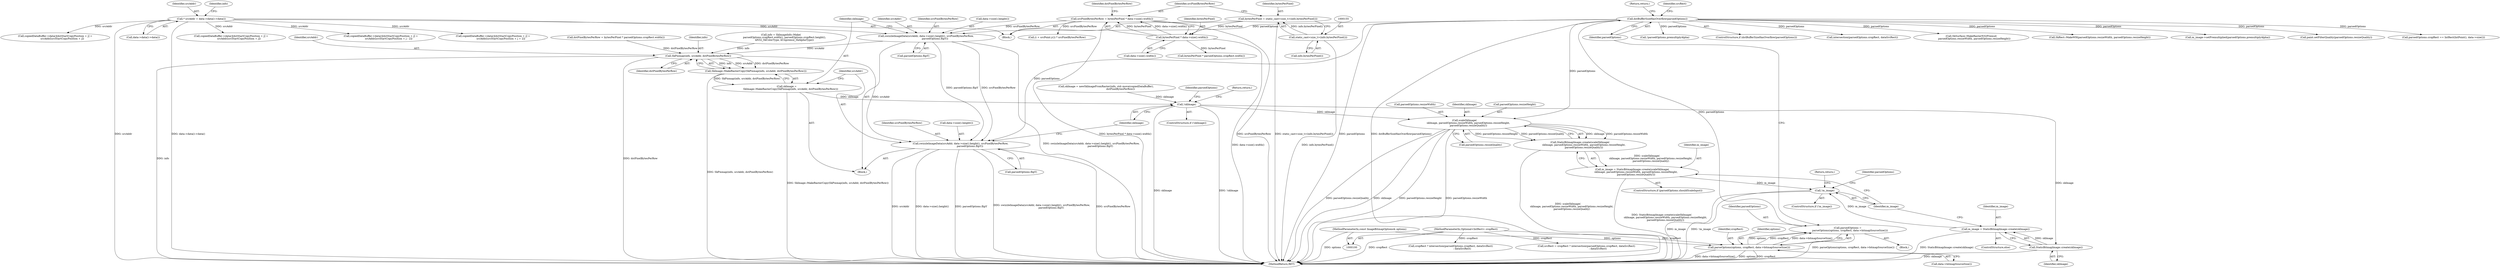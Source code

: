 digraph "1_Chrome_d59a4441697f6253e7dc3f7ae5caad6e5fd2c778@pointer" {
"1000179" [label="(Call,swizzleImageData(srcAddr, data->size().height(), srcPixelBytesPerRow,\n                       parsedOptions.flipY))"];
"1000140" [label="(Call,* srcAddr = data->data()->data())"];
"1000158" [label="(Call,srcPixelBytesPerRow = bytesPerPixel * data->size().width())"];
"1000160" [label="(Call,bytesPerPixel * data->size().width())"];
"1000152" [label="(Call,bytesPerPixel = static_cast<size_t>(info.bytesPerPixel()))"];
"1000154" [label="(Call,static_cast<size_t>(info.bytesPerPixel()))"];
"1000119" [label="(Call,dstBufferSizeHasOverflow(parsedOptions))"];
"1000112" [label="(Call,parsedOptions =\n      parseOptions(options, cropRect, data->bitmapSourceSize()))"];
"1000114" [label="(Call,parseOptions(options, cropRect, data->bitmapSourceSize()))"];
"1000103" [label="(MethodParameterIn,const ImageBitmapOptions& options)"];
"1000102" [label="(MethodParameterIn,Optional<IntRect> cropRect)"];
"1000189" [label="(Call,SkPixmap(info, srcAddr, dstPixelBytesPerRow))"];
"1000188" [label="(Call,SkImage::MakeRasterCopy(SkPixmap(info, srcAddr, dstPixelBytesPerRow)))"];
"1000186" [label="(Call,skImage =\n          SkImage::MakeRasterCopy(SkPixmap(info, srcAddr, dstPixelBytesPerRow)))"];
"1000440" [label="(Call,!skImage)"];
"1000450" [label="(Call,scaleSkImage(\n          skImage, parsedOptions.resizeWidth, parsedOptions.resizeHeight,\n          parsedOptions.resizeQuality))"];
"1000449" [label="(Call,StaticBitmapImage::create(scaleSkImage(\n          skImage, parsedOptions.resizeWidth, parsedOptions.resizeHeight,\n          parsedOptions.resizeQuality)))"];
"1000447" [label="(Call,m_image = StaticBitmapImage::create(scaleSkImage(\n          skImage, parsedOptions.resizeWidth, parsedOptions.resizeHeight,\n          parsedOptions.resizeQuality)))"];
"1000467" [label="(Call,!m_image)"];
"1000464" [label="(Call,StaticBitmapImage::create(skImage))"];
"1000462" [label="(Call,m_image = StaticBitmapImage::create(skImage))"];
"1000193" [label="(Call,swizzleImageData(srcAddr, data->size().height(), srcPixelBytesPerRow,\n                        parsedOptions.flipY))"];
"1000156" [label="(Call,info.bytesPerPixel())"];
"1000116" [label="(Identifier,cropRect)"];
"1000191" [label="(Identifier,srcAddr)"];
"1000461" [label="(ControlStructure,else)"];
"1000161" [label="(Identifier,bytesPerPixel)"];
"1000448" [label="(Identifier,m_image)"];
"1000179" [label="(Call,swizzleImageData(srcAddr, data->size().height(), srcPixelBytesPerRow,\n                       parsedOptions.flipY))"];
"1000394" [label="(Call,copiedDataBuffer->data()[dstStartCopyPosition + j] =\n                    srcAddr[srcStartCopyPosition + j - 2])"];
"1000192" [label="(Identifier,dstPixelBytesPerRow)"];
"1000125" [label="(Call,cropRect ? intersection(parsedOptions.cropRect, dataSrcRect)\n                             : dataSrcRect)"];
"1000165" [label="(Identifier,dstPixelBytesPerRow)"];
"1000154" [label="(Call,static_cast<size_t>(info.bytesPerPixel()))"];
"1000439" [label="(ControlStructure,if (!skImage))"];
"1000134" [label="(Call,!parsedOptions.premultiplyAlpha)"];
"1000196" [label="(Identifier,srcPixelBytesPerRow)"];
"1000440" [label="(Call,!skImage)"];
"1000469" [label="(Return,return;)"];
"1000186" [label="(Call,skImage =\n          SkImage::MakeRasterCopy(SkPixmap(info, srcAddr, dstPixelBytesPerRow)))"];
"1000463" [label="(Identifier,m_image)"];
"1000183" [label="(Call,parsedOptions.flipY)"];
"1000594" [label="(MethodReturn,RET)"];
"1000118" [label="(ControlStructure,if (dstBufferSizeHasOverflow(parsedOptions)))"];
"1000449" [label="(Call,StaticBitmapImage::create(scaleSkImage(\n          skImage, parsedOptions.resizeWidth, parsedOptions.resizeHeight,\n          parsedOptions.resizeQuality)))"];
"1000123" [label="(Call,srcRect = cropRect ? intersection(parsedOptions.cropRect, dataSrcRect)\n                             : dataSrcRect)"];
"1000166" [label="(Call,bytesPerPixel * parsedOptions.cropRect.width())"];
"1000374" [label="(Call,copiedDataBuffer->data()[dstStartCopyPosition + j] =\n                    srcAddr[srcStartCopyPosition + j + 2])"];
"1000104" [label="(Block,)"];
"1000142" [label="(Call,data->data()->data())"];
"1000127" [label="(Call,intersection(parsedOptions.cropRect, dataSrcRect))"];
"1000555" [label="(Call,SkSurface::MakeRasterN32Premul(\n        parsedOptions.resizeWidth, parsedOptions.resizeHeight))"];
"1000140" [label="(Call,* srcAddr = data->data()->data())"];
"1000574" [label="(Call,SkRect::MakeWH(parsedOptions.resizeWidth, parsedOptions.resizeHeight))"];
"1000464" [label="(Call,StaticBitmapImage::create(skImage))"];
"1000468" [label="(Identifier,m_image)"];
"1000164" [label="(Call,dstPixelBytesPerRow = bytesPerPixel * parsedOptions.cropRect.width())"];
"1000432" [label="(Call,skImage = newSkImageFromRaster(info, std::move(copiedDataBuffer),\n                                     dstPixelBytesPerRow))"];
"1000190" [label="(Identifier,info)"];
"1000182" [label="(Identifier,srcPixelBytesPerRow)"];
"1000141" [label="(Identifier,srcAddr)"];
"1000452" [label="(Call,parsedOptions.resizeWidth)"];
"1000421" [label="(Call,copiedDataBuffer->data()[dstStartCopyPosition + j] =\n                  srcAddr[srcStartCopyPosition + j])"];
"1000451" [label="(Identifier,skImage)"];
"1000117" [label="(Call,data->bitmapSourceSize())"];
"1000160" [label="(Call,bytesPerPixel * data->size().width())"];
"1000119" [label="(Call,dstBufferSizeHasOverflow(parsedOptions))"];
"1000138" [label="(Block,)"];
"1000470" [label="(Call,m_image->setPremultiplied(parsedOptions.premultiplyAlpha))"];
"1000103" [label="(MethodParameterIn,const ImageBitmapOptions& options)"];
"1000158" [label="(Call,srcPixelBytesPerRow = bytesPerPixel * data->size().width())"];
"1000302" [label="(Call,(i + srcPoint.y()) * srcPixelBytesPerRow)"];
"1000187" [label="(Identifier,skImage)"];
"1000115" [label="(Identifier,options)"];
"1000189" [label="(Call,SkPixmap(info, srcAddr, dstPixelBytesPerRow))"];
"1000450" [label="(Call,scaleSkImage(\n          skImage, parsedOptions.resizeWidth, parsedOptions.resizeHeight,\n          parsedOptions.resizeQuality))"];
"1000458" [label="(Call,parsedOptions.resizeQuality)"];
"1000188" [label="(Call,SkImage::MakeRasterCopy(SkPixmap(info, srcAddr, dstPixelBytesPerRow)))"];
"1000445" [label="(Identifier,parsedOptions)"];
"1000181" [label="(Call,data->size().height())"];
"1000472" [label="(Identifier,parsedOptions)"];
"1000159" [label="(Identifier,srcPixelBytesPerRow)"];
"1000443" [label="(ControlStructure,if (parsedOptions.shouldScaleInput))"];
"1000567" [label="(Call,paint.setFilterQuality(parsedOptions.resizeQuality))"];
"1000121" [label="(Return,return;)"];
"1000466" [label="(ControlStructure,if (!m_image))"];
"1000195" [label="(Call,data->size().height())"];
"1000467" [label="(Call,!m_image)"];
"1000112" [label="(Call,parsedOptions =\n      parseOptions(options, cropRect, data->bitmapSourceSize()))"];
"1000153" [label="(Identifier,bytesPerPixel)"];
"1000180" [label="(Identifier,srcAddr)"];
"1000120" [label="(Identifier,parsedOptions)"];
"1000144" [label="(Call,info = SkImageInfo::Make(\n         parsedOptions.cropRect.width(), parsedOptions.cropRect.height(),\n         kN32_SkColorType, kUnpremul_SkAlphaType))"];
"1000124" [label="(Identifier,srcRect)"];
"1000197" [label="(Call,parsedOptions.flipY)"];
"1000162" [label="(Call,data->size().width())"];
"1000194" [label="(Identifier,srcAddr)"];
"1000465" [label="(Identifier,skImage)"];
"1000447" [label="(Call,m_image = StaticBitmapImage::create(scaleSkImage(\n          skImage, parsedOptions.resizeWidth, parsedOptions.resizeHeight,\n          parsedOptions.resizeQuality)))"];
"1000102" [label="(MethodParameterIn,Optional<IntRect> cropRect)"];
"1000178" [label="(Block,)"];
"1000113" [label="(Identifier,parsedOptions)"];
"1000462" [label="(Call,m_image = StaticBitmapImage::create(skImage))"];
"1000114" [label="(Call,parseOptions(options, cropRect, data->bitmapSourceSize()))"];
"1000408" [label="(Call,copiedDataBuffer->data()[dstStartCopyPosition + j] =\n                    srcAddr[srcStartCopyPosition + j])"];
"1000442" [label="(Return,return;)"];
"1000145" [label="(Identifier,info)"];
"1000193" [label="(Call,swizzleImageData(srcAddr, data->size().height(), srcPixelBytesPerRow,\n                        parsedOptions.flipY))"];
"1000152" [label="(Call,bytesPerPixel = static_cast<size_t>(info.bytesPerPixel()))"];
"1000171" [label="(Call,parsedOptions.cropRect == IntRect(IntPoint(), data->size()))"];
"1000441" [label="(Identifier,skImage)"];
"1000455" [label="(Call,parsedOptions.resizeHeight)"];
"1000179" -> "1000178"  [label="AST: "];
"1000179" -> "1000183"  [label="CFG: "];
"1000180" -> "1000179"  [label="AST: "];
"1000181" -> "1000179"  [label="AST: "];
"1000182" -> "1000179"  [label="AST: "];
"1000183" -> "1000179"  [label="AST: "];
"1000187" -> "1000179"  [label="CFG: "];
"1000179" -> "1000594"  [label="DDG: swizzleImageData(srcAddr, data->size().height(), srcPixelBytesPerRow,\n                       parsedOptions.flipY)"];
"1000140" -> "1000179"  [label="DDG: srcAddr"];
"1000158" -> "1000179"  [label="DDG: srcPixelBytesPerRow"];
"1000119" -> "1000179"  [label="DDG: parsedOptions"];
"1000179" -> "1000189"  [label="DDG: srcAddr"];
"1000179" -> "1000193"  [label="DDG: srcPixelBytesPerRow"];
"1000179" -> "1000193"  [label="DDG: parsedOptions.flipY"];
"1000140" -> "1000138"  [label="AST: "];
"1000140" -> "1000142"  [label="CFG: "];
"1000141" -> "1000140"  [label="AST: "];
"1000142" -> "1000140"  [label="AST: "];
"1000145" -> "1000140"  [label="CFG: "];
"1000140" -> "1000594"  [label="DDG: data->data()->data()"];
"1000140" -> "1000594"  [label="DDG: srcAddr"];
"1000140" -> "1000374"  [label="DDG: srcAddr"];
"1000140" -> "1000394"  [label="DDG: srcAddr"];
"1000140" -> "1000408"  [label="DDG: srcAddr"];
"1000140" -> "1000421"  [label="DDG: srcAddr"];
"1000158" -> "1000138"  [label="AST: "];
"1000158" -> "1000160"  [label="CFG: "];
"1000159" -> "1000158"  [label="AST: "];
"1000160" -> "1000158"  [label="AST: "];
"1000165" -> "1000158"  [label="CFG: "];
"1000158" -> "1000594"  [label="DDG: srcPixelBytesPerRow"];
"1000158" -> "1000594"  [label="DDG: bytesPerPixel * data->size().width()"];
"1000160" -> "1000158"  [label="DDG: bytesPerPixel"];
"1000160" -> "1000158"  [label="DDG: data->size().width()"];
"1000158" -> "1000302"  [label="DDG: srcPixelBytesPerRow"];
"1000160" -> "1000162"  [label="CFG: "];
"1000161" -> "1000160"  [label="AST: "];
"1000162" -> "1000160"  [label="AST: "];
"1000160" -> "1000594"  [label="DDG: data->size().width()"];
"1000152" -> "1000160"  [label="DDG: bytesPerPixel"];
"1000160" -> "1000166"  [label="DDG: bytesPerPixel"];
"1000152" -> "1000138"  [label="AST: "];
"1000152" -> "1000154"  [label="CFG: "];
"1000153" -> "1000152"  [label="AST: "];
"1000154" -> "1000152"  [label="AST: "];
"1000159" -> "1000152"  [label="CFG: "];
"1000152" -> "1000594"  [label="DDG: static_cast<size_t>(info.bytesPerPixel())"];
"1000154" -> "1000152"  [label="DDG: info.bytesPerPixel()"];
"1000154" -> "1000156"  [label="CFG: "];
"1000155" -> "1000154"  [label="AST: "];
"1000156" -> "1000154"  [label="AST: "];
"1000154" -> "1000594"  [label="DDG: info.bytesPerPixel()"];
"1000119" -> "1000118"  [label="AST: "];
"1000119" -> "1000120"  [label="CFG: "];
"1000120" -> "1000119"  [label="AST: "];
"1000121" -> "1000119"  [label="CFG: "];
"1000124" -> "1000119"  [label="CFG: "];
"1000119" -> "1000594"  [label="DDG: parsedOptions"];
"1000119" -> "1000594"  [label="DDG: dstBufferSizeHasOverflow(parsedOptions)"];
"1000112" -> "1000119"  [label="DDG: parsedOptions"];
"1000119" -> "1000127"  [label="DDG: parsedOptions"];
"1000119" -> "1000134"  [label="DDG: parsedOptions"];
"1000119" -> "1000171"  [label="DDG: parsedOptions"];
"1000119" -> "1000193"  [label="DDG: parsedOptions"];
"1000119" -> "1000450"  [label="DDG: parsedOptions"];
"1000119" -> "1000470"  [label="DDG: parsedOptions"];
"1000119" -> "1000555"  [label="DDG: parsedOptions"];
"1000119" -> "1000567"  [label="DDG: parsedOptions"];
"1000119" -> "1000574"  [label="DDG: parsedOptions"];
"1000112" -> "1000104"  [label="AST: "];
"1000112" -> "1000114"  [label="CFG: "];
"1000113" -> "1000112"  [label="AST: "];
"1000114" -> "1000112"  [label="AST: "];
"1000120" -> "1000112"  [label="CFG: "];
"1000112" -> "1000594"  [label="DDG: parseOptions(options, cropRect, data->bitmapSourceSize())"];
"1000114" -> "1000112"  [label="DDG: options"];
"1000114" -> "1000112"  [label="DDG: cropRect"];
"1000114" -> "1000112"  [label="DDG: data->bitmapSourceSize()"];
"1000114" -> "1000117"  [label="CFG: "];
"1000115" -> "1000114"  [label="AST: "];
"1000116" -> "1000114"  [label="AST: "];
"1000117" -> "1000114"  [label="AST: "];
"1000114" -> "1000594"  [label="DDG: data->bitmapSourceSize()"];
"1000114" -> "1000594"  [label="DDG: options"];
"1000114" -> "1000594"  [label="DDG: cropRect"];
"1000103" -> "1000114"  [label="DDG: options"];
"1000102" -> "1000114"  [label="DDG: cropRect"];
"1000103" -> "1000100"  [label="AST: "];
"1000103" -> "1000594"  [label="DDG: options"];
"1000102" -> "1000100"  [label="AST: "];
"1000102" -> "1000594"  [label="DDG: cropRect"];
"1000102" -> "1000123"  [label="DDG: cropRect"];
"1000102" -> "1000125"  [label="DDG: cropRect"];
"1000189" -> "1000188"  [label="AST: "];
"1000189" -> "1000192"  [label="CFG: "];
"1000190" -> "1000189"  [label="AST: "];
"1000191" -> "1000189"  [label="AST: "];
"1000192" -> "1000189"  [label="AST: "];
"1000188" -> "1000189"  [label="CFG: "];
"1000189" -> "1000594"  [label="DDG: info"];
"1000189" -> "1000594"  [label="DDG: dstPixelBytesPerRow"];
"1000189" -> "1000188"  [label="DDG: info"];
"1000189" -> "1000188"  [label="DDG: srcAddr"];
"1000189" -> "1000188"  [label="DDG: dstPixelBytesPerRow"];
"1000144" -> "1000189"  [label="DDG: info"];
"1000164" -> "1000189"  [label="DDG: dstPixelBytesPerRow"];
"1000189" -> "1000193"  [label="DDG: srcAddr"];
"1000188" -> "1000186"  [label="AST: "];
"1000186" -> "1000188"  [label="CFG: "];
"1000188" -> "1000594"  [label="DDG: SkPixmap(info, srcAddr, dstPixelBytesPerRow)"];
"1000188" -> "1000186"  [label="DDG: SkPixmap(info, srcAddr, dstPixelBytesPerRow)"];
"1000186" -> "1000178"  [label="AST: "];
"1000187" -> "1000186"  [label="AST: "];
"1000194" -> "1000186"  [label="CFG: "];
"1000186" -> "1000594"  [label="DDG: SkImage::MakeRasterCopy(SkPixmap(info, srcAddr, dstPixelBytesPerRow))"];
"1000186" -> "1000440"  [label="DDG: skImage"];
"1000440" -> "1000439"  [label="AST: "];
"1000440" -> "1000441"  [label="CFG: "];
"1000441" -> "1000440"  [label="AST: "];
"1000442" -> "1000440"  [label="CFG: "];
"1000445" -> "1000440"  [label="CFG: "];
"1000440" -> "1000594"  [label="DDG: !skImage"];
"1000440" -> "1000594"  [label="DDG: skImage"];
"1000432" -> "1000440"  [label="DDG: skImage"];
"1000440" -> "1000450"  [label="DDG: skImage"];
"1000440" -> "1000464"  [label="DDG: skImage"];
"1000450" -> "1000449"  [label="AST: "];
"1000450" -> "1000458"  [label="CFG: "];
"1000451" -> "1000450"  [label="AST: "];
"1000452" -> "1000450"  [label="AST: "];
"1000455" -> "1000450"  [label="AST: "];
"1000458" -> "1000450"  [label="AST: "];
"1000449" -> "1000450"  [label="CFG: "];
"1000450" -> "1000594"  [label="DDG: parsedOptions.resizeHeight"];
"1000450" -> "1000594"  [label="DDG: parsedOptions.resizeWidth"];
"1000450" -> "1000594"  [label="DDG: parsedOptions.resizeQuality"];
"1000450" -> "1000594"  [label="DDG: skImage"];
"1000450" -> "1000449"  [label="DDG: skImage"];
"1000450" -> "1000449"  [label="DDG: parsedOptions.resizeWidth"];
"1000450" -> "1000449"  [label="DDG: parsedOptions.resizeHeight"];
"1000450" -> "1000449"  [label="DDG: parsedOptions.resizeQuality"];
"1000449" -> "1000447"  [label="AST: "];
"1000447" -> "1000449"  [label="CFG: "];
"1000449" -> "1000594"  [label="DDG: scaleSkImage(\n          skImage, parsedOptions.resizeWidth, parsedOptions.resizeHeight,\n          parsedOptions.resizeQuality)"];
"1000449" -> "1000447"  [label="DDG: scaleSkImage(\n          skImage, parsedOptions.resizeWidth, parsedOptions.resizeHeight,\n          parsedOptions.resizeQuality)"];
"1000447" -> "1000443"  [label="AST: "];
"1000448" -> "1000447"  [label="AST: "];
"1000468" -> "1000447"  [label="CFG: "];
"1000447" -> "1000594"  [label="DDG: StaticBitmapImage::create(scaleSkImage(\n          skImage, parsedOptions.resizeWidth, parsedOptions.resizeHeight,\n          parsedOptions.resizeQuality))"];
"1000447" -> "1000467"  [label="DDG: m_image"];
"1000467" -> "1000466"  [label="AST: "];
"1000467" -> "1000468"  [label="CFG: "];
"1000468" -> "1000467"  [label="AST: "];
"1000469" -> "1000467"  [label="CFG: "];
"1000472" -> "1000467"  [label="CFG: "];
"1000467" -> "1000594"  [label="DDG: m_image"];
"1000467" -> "1000594"  [label="DDG: !m_image"];
"1000462" -> "1000467"  [label="DDG: m_image"];
"1000464" -> "1000462"  [label="AST: "];
"1000464" -> "1000465"  [label="CFG: "];
"1000465" -> "1000464"  [label="AST: "];
"1000462" -> "1000464"  [label="CFG: "];
"1000464" -> "1000594"  [label="DDG: skImage"];
"1000464" -> "1000462"  [label="DDG: skImage"];
"1000462" -> "1000461"  [label="AST: "];
"1000463" -> "1000462"  [label="AST: "];
"1000468" -> "1000462"  [label="CFG: "];
"1000462" -> "1000594"  [label="DDG: StaticBitmapImage::create(skImage)"];
"1000193" -> "1000178"  [label="AST: "];
"1000193" -> "1000197"  [label="CFG: "];
"1000194" -> "1000193"  [label="AST: "];
"1000195" -> "1000193"  [label="AST: "];
"1000196" -> "1000193"  [label="AST: "];
"1000197" -> "1000193"  [label="AST: "];
"1000441" -> "1000193"  [label="CFG: "];
"1000193" -> "1000594"  [label="DDG: srcAddr"];
"1000193" -> "1000594"  [label="DDG: data->size().height()"];
"1000193" -> "1000594"  [label="DDG: parsedOptions.flipY"];
"1000193" -> "1000594"  [label="DDG: swizzleImageData(srcAddr, data->size().height(), srcPixelBytesPerRow,\n                        parsedOptions.flipY)"];
"1000193" -> "1000594"  [label="DDG: srcPixelBytesPerRow"];
}
